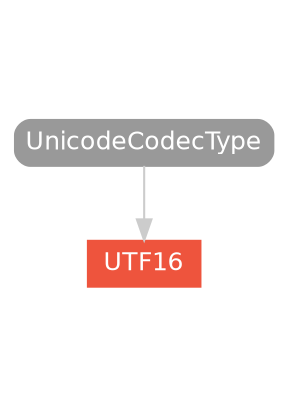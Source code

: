 strict digraph "UTF16 - Type Hierarchy - SwiftDoc.org" {
    pad="0.1,0.8"
    node [shape=box, style="filled,rounded", color="#999999", fillcolor="#999999", fontcolor=white, fontname=Helvetica, fontnames="Helvetica,sansserif", fontsize=12, margin="0.07,0.05", height="0.3"]
    edge [color="#cccccc"]
    "UTF16" [URL="/type/UTF16/", style="filled", fillcolor="#ee543d", color="#ee543d"]
    "UnicodeCodecType" [URL="/protocol/UnicodeCodecType/"]    "UnicodeCodecType" -> "UTF16"
    subgraph Types {
        rank = max; "UTF16";
    }
}